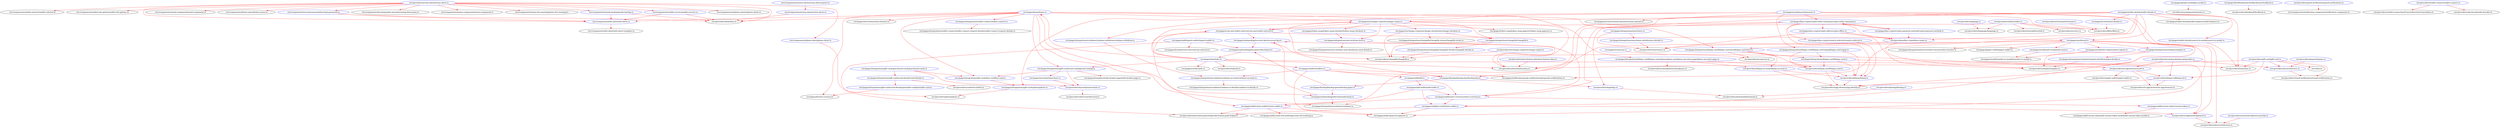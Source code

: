 digraph G {
  "./src/providers/action-sheet/action-sheet.ts" [ color = "blue" ];
  "./src/providers/dom/dom.ts";
  "./src/components/info-sheet/info-sheet.ts" [ color = "blue" ];
  "./src/components/email-component/email-component.ts";
  "./src/components/encrypt-password/encrypt-password.ts" [ color = "blue" ];
  "./src/components/footer-menu/footer-menu.ts";
  "./src/components/incoming-data-menu/incoming-data-menu.ts";
  "./src/components/memo-component/memo-component.ts";
  "./src/components/miner-fee-warning/miner-fee-warning.ts";
  "./src/components/needs-backup/needs-backup.ts" [ color = "blue" ];
  "./src/components/options-sheet/options-sheet.ts";
  "./src/components/phone-sheet/phone-sheet.ts" [ color = "blue" ];
  "./src/components/wallet-receive/wallet-receive.ts" [ color = "blue" ];
  "./src/components/wallet-selector/wallet-selector.ts";
  "./src/components/wallet-tab-options/wallet-tab-options.ts";
  "./src/components/action-sheet/action-sheet.ts" [ color = "blue" ];
  "./src/pages/home/home.ts" [ color = "blue" ];
  "./src/pages/integrations/coinbase/coinbase.ts";
  "./src/pages/integrations/bitpay-card/bitpay-card-intro/bitpay-card-intro.ts" [ color = "blue" ];
  "./src/pages/integrations/gift-cards/buy-card/buy-card.ts" [ color = "blue" ];
  "./src/pages/exchange-crypto/exchange-crypto.ts" [ color = "blue" ];
  "./src/pages/integrations/wallet-connect/wallet-connect.ts" [ color = "blue" ];
  "./src/pipes/format-currency.ts";
  "./src/pages/integrations/bitpay-card/bitpay-card-phases/phase-one/phase-one-intro-page/phase-one-intro-page.ts" [ color = "blue" ];
  "./src/pages/integrations/gift-cards/card-catalog/card-catalog.ts" [ color = "blue" ];
  "./src/pages/onboarding/add-funds/add-funds.ts" [ color = "blue" ];
  "./src/pages/new-feature/new-feature.ts";
  "./src/providers/wallet/wallet.ts" [ color = "blue" ];
  "./src/providers/touchid/touchid.ts";
  "./src/providers/language/language.ts";
  "./src/providers/filter/filter.ts";
  "./src/providers/logs/logs.ts" [ color = "blue" ];
  "./src/providers/zce/zce.ts";
  "./src/pages/add/import-wallet/import-wallet.ts" [ color = "blue" ];
  "./src/providers/derivation-path-helper/derivation-path-helper.ts";
  "./src/pages/onboarding/disclaimer/disclaimer.ts" [ color = "blue" ];
  "./src/pages/includes/coin-selector/coin-selector.ts";
  "./src/pages/add/join-wallet/join-wallet.ts" [ color = "blue" ];
  "./src/providers/clipboard/clipboard.ts" [ color = "blue" ];
  "./src/pages/add/copayers/copayers.ts";
  "./src/pages/add/create-wallet/create-wallet.ts" [ color = "blue" ];
  "./src/pages/add/create-eth-multisig/create-eth-multisig.ts";
  "./src/providers/bitpay-card/bitpay-card.ts" [ color = "blue" ];
  "./src/providers/bitpay/bitpay.ts" [ color = "blue" ];
  "./src/providers/app-identity/app-identity.ts";
  "./src/providers/bitpay-account/bitpay-account.ts" [ color = "blue" ];
  "./src/pages/integrations/bitpay-card/bitpay-card.ts" [ color = "blue" ];
  "./src/providers/time/time.ts";
  "./src/pages/buy-crypto/crypto-order-summary/crypto-order-summary.ts" [ color = "blue" ];
  "./src/pages/add/select-currency/select-currency.ts" [ color = "blue" ];
  "./src/providers/buy-crypto/buy-crypto.ts" [ color = "blue" ];
  "./src/pages/coin-and-wallet-selector/coin-and-wallet-selector.ts" [ color = "blue" ];
  "./src/pages/buy-crypto/country-selector/country-selector.ts" [ color = "blue" ];
  "./src/pages/buy-crypto/crypto-offers/crypto-offers.ts" [ color = "blue" ];
  "./src/pages/buy-crypto/crypto-payment-method/crypto-payment-method.ts" [ color = "blue" ];
  "./src/pages/integrations/bitpay-card/bitpay-card-topup/bitpay-card-topup.ts" [ color = "blue" ];
  "./src/providers/scan/scan.ts";
  "./src/providers/card-phases/card-phases.ts";
  "./src/pages/tabs/tabs.ts" [ color = "blue" ];
  "./src/providers/location/location.ts";
  "./src/providers/tab/tab.ts";
  "./src/pages/cards/cards.ts";
  "./src/pages/wallets/wallets.ts" [ color = "blue" ];
  "./src/pages/send/send.ts" [ color = "blue" ];
  "./src/pages/integrations/simplex/simplex.ts" [ color = "blue" ];
  "./src/pages/integrations/invoice/select-invoice/select-invoice.ts";
  "./src/pages/paper-wallet/paper-wallet.ts";
  "./src/pages/send/select-inputs/select-inputs.ts" [ color = "blue" ];
  "./src/pages/send/multi-send/multi-send.ts" [ color = "blue" ];
  "./src/providers/gift-card/gift-card.ts" [ color = "blue" ];
  "./src/providers/email-notifications/email-notifications.ts";
  "./src/providers/bitpay-id/bitpay-id.ts" [ color = "blue" ];
  "./src/providers/invoice/invoice.ts" [ color = "blue" ];
  "./src/utils.ts";
  "./src/pages/wallet-details/wallet-details.ts" [ color = "blue" ];
  "./src/pages/backup/backup-key/backup-key.ts" [ color = "blue" ];
  "./src/pages/wallets/proposals-notifications/proposals-notifications.ts";
  "./src/pages/tx-details/tx-details.ts" [ color = "blue" ];
  "./src/pages/wallet-details/search-tx-modal/search-tx-modal.ts" [ color = "blue" ];
  "./src/pages/wallet-details/wallet-balance/wallet-balance.ts";
  "./src/providers/changelly/changelly.ts";
  "./src/pages/integrations/changelly/changelly.ts" [ color = "blue" ];
  "./src/pages/integrations/one-inch/one-inch.ts" [ color = "blue" ];
  "./src/pages/exchange-crypto/exchange-checkout/exchange-checkout.ts" [ color = "blue" ];
  "./src/pages/token-swap/token-swap-approve/token-swap-approve.ts";
  "./src/pages/token-swap/token-swap-checkout/token-swap-checkout.ts" [ color = "blue" ];
  "./src/pages/integrations/one-inch/one-inch-details/one-inch-details.ts";
  "./src/providers/new-feature-data/new-feature-data.ts" [ color = "blue" ];
  "./src/pages/add/add.ts" [ color = "blue" ];
  "./src/pages/add-wallet/add-wallet.ts" [ color = "blue" ];
  "./src/providers/app/app.ts" [ color = "blue" ];
  "./src/providers/in-app-browser/in-app-browser.ts";
  "./src/providers/in-app-browser/card.ts" [ color = "blue" ];
  "./src/providers/apple-wallet/apple-wallet.ts";
  "./src/providers/simplex/simplex.ts";
  "./src/providers/wyre/wyre.ts";
  "./src/pages/send/amount/amount.ts" [ color = "blue" ];
  "./src/providers/electron/electron.ts";
  "./src/pages/integrations/gift-cards/phone/phone.ts" [ color = "blue" ];
  "./src/pages/receive/custom-amount/custom-amount.ts";
  "./src/pages/integrations/coinbase/coinbase-withdraw/coinbase-withdraw.ts" [ color = "blue" ];
  "./src/pages/integrations/simplex/simplex-details/simplex-details.ts" [ color = "blue" ];
  "./src/providers/exchange-crypto/exchange-crypto.ts" [ color = "blue" ];
  "./src/pages/integrations/changelly/changelly-details/changelly-details.ts" [ color = "blue" ];
  "./src/pages/integrations/changelly/changelly-terms/changelly-terms.ts";
  "./src/pages/integrations/coinbase/coinbase-account/coinbase-account.ts" [ color = "blue" ];
  "./src/pages/onboarding/recovery-key/recovery-key.ts" [ color = "blue" ];
  "./src/providers/tx-format/tx-format.ts" [ color = "blue" ];
  "./src/pages/backup/backup-game/backup-game.ts" [ color = "blue" ];
  "./src/pages/integrations/wyre/wyre.ts" [ color = "blue" ];
  "./src/pages/integrations/wyre/wyre-details/wyre-details.ts" [ color = "blue" ];
  "./src/pages/add/custom-token/custom-token.ts" [ color = "blue" ];
  "./src/pages/integrations/gift-cards/purchased-cards/purchased-cards.ts" [ color = "blue" ];
  "./src/providers/merchant/merchant.ts" [ color = "blue" ];
  "./src/pages/integrations/gift-cards/card-details/card-details.ts" [ color = "blue" ];
  "./src/pages/merchant/merchant.ts" [ color = "blue" ];
  "./src/pages/templates/wide-header-page/wide-header-page.ts";
  "./src/providers/external-link/external-link.ts" [ color = "blue" ];
  "./src/providers/incoming-data/incoming-data.ts" [ color = "blue" ];
  "./src/providers/paypro/paypro.ts" [ color = "blue" ];
  "./src/pages/integrations/gift-cards/card-details/printable-card/printable-card.ts" [ color = "blue" ];
  "./src/providers/download/download.ts";
  "./src/providers/backup/backup.ts" [ color = "blue" ];
  "./src/pages/scan/scan.ts" [ color = "blue" ];
  "./src/pages/send/transfer-to-modal/transfer-to-modal.ts";
  "./src/pages/integrations/wallet-connect/wallet-connect-request-details/wallet-connect-request-details.ts";
  "./src/pages/pin/pin-modal/pin-modal.ts" [ color = "blue" ];
  "./src/directives/animate/animate.ts";
  "./src/components/action-sheet/action-sheet-parent.ts" [ color = "blue" ];
  "./src/components/info-sheet/info-sheet-template.ts";
  "./src/providers/phone/phone.ts";
  "./src/providers/confetti/confetti.ts";
  "./src/providers/directory/directory.ts";
  "./src/pages/feedback/send-feedback/send-feedback.ts" [ color = "blue" ];
  "./src/providers/feedback/feedback.ts";
  "./src/providers/push-notifications/push-notifications.ts" [ color = "blue" ];
  "./src/components/notification-component/notification-component.ts";
  "./src/providers/wallet-connect/wallet-connect.ts" [ color = "blue" ];
  "./src/providers/wallet-connect/web3-providers/web3-providers.ts";
  "./src/providers/abi-decoder/abi-decoder.ts";
  "./src/pages/add/custom-token/add-custom-token-modal/add-custom-token-modal.ts";
  "./src/pages/integrations/coinbase/coinbase-tx-details/coinbase-tx-details.ts";
  "./src/providers/action-sheet/action-sheet.ts" -> "./src/providers/dom/dom.ts" [ color = "red" ];
  "./src/providers/action-sheet/action-sheet.ts" -> "./src/components/info-sheet/info-sheet.ts" [ color = "red" ];
  "./src/providers/action-sheet/action-sheet.ts" -> "./src/components/email-component/email-component.ts" [ color = "red" ];
  "./src/providers/action-sheet/action-sheet.ts" -> "./src/components/encrypt-password/encrypt-password.ts" [ color = "red" ];
  "./src/providers/action-sheet/action-sheet.ts" -> "./src/components/footer-menu/footer-menu.ts" [ color = "red" ];
  "./src/providers/action-sheet/action-sheet.ts" -> "./src/components/incoming-data-menu/incoming-data-menu.ts" [ color = "red" ];
  "./src/providers/action-sheet/action-sheet.ts" -> "./src/components/memo-component/memo-component.ts" [ color = "red" ];
  "./src/providers/action-sheet/action-sheet.ts" -> "./src/components/miner-fee-warning/miner-fee-warning.ts" [ color = "red" ];
  "./src/providers/action-sheet/action-sheet.ts" -> "./src/components/needs-backup/needs-backup.ts" [ color = "red" ];
  "./src/providers/action-sheet/action-sheet.ts" -> "./src/components/options-sheet/options-sheet.ts" [ color = "red" ];
  "./src/providers/action-sheet/action-sheet.ts" -> "./src/components/phone-sheet/phone-sheet.ts" [ color = "red" ];
  "./src/providers/action-sheet/action-sheet.ts" -> "./src/components/wallet-receive/wallet-receive.ts" [ color = "red" ];
  "./src/providers/action-sheet/action-sheet.ts" -> "./src/components/wallet-selector/wallet-selector.ts" [ color = "red" ];
  "./src/providers/action-sheet/action-sheet.ts" -> "./src/components/wallet-tab-options/wallet-tab-options.ts" [ color = "red" ];
  "./src/components/action-sheet/action-sheet.ts" -> "./src/providers/dom/dom.ts" [ color = "red" ];
  "./src/components/encrypt-password/encrypt-password.ts" -> "./src/providers/dom/dom.ts" [ color = "red" ];
  "./src/components/encrypt-password/encrypt-password.ts" -> "./src/components/info-sheet/info-sheet.ts" [ color = "red" ];
  "./src/components/needs-backup/needs-backup.ts" -> "./src/providers/dom/dom.ts" [ color = "red" ];
  "./src/components/needs-backup/needs-backup.ts" -> "./src/components/info-sheet/info-sheet.ts" [ color = "red" ];
  "./src/components/wallet-receive/wallet-receive.ts" -> "./src/providers/dom/dom.ts" [ color = "red" ];
  "./src/components/wallet-receive/wallet-receive.ts" -> "./src/components/info-sheet/info-sheet.ts" [ color = "red" ];
  "./src/pages/home/home.ts" -> "./src/providers/dom/dom.ts" [ color = "red" ];
  "./src/pages/home/home.ts" -> "./src/components/info-sheet/info-sheet.ts" [ color = "red" ];
  "./src/pages/home/home.ts" -> "./src/pages/integrations/coinbase/coinbase.ts" [ color = "red" ];
  "./src/pages/home/home.ts" -> "./src/pages/integrations/bitpay-card/bitpay-card-intro/bitpay-card-intro.ts" [ color = "red" ];
  "./src/pages/home/home.ts" -> "./src/pages/integrations/gift-cards/buy-card/buy-card.ts" [ color = "red" ];
  "./src/pages/home/home.ts" -> "./src/pages/exchange-crypto/exchange-crypto.ts" [ color = "red" ];
  "./src/pages/home/home.ts" -> "./src/pages/integrations/wallet-connect/wallet-connect.ts" [ color = "red" ];
  "./src/pages/home/home.ts" -> "./src/pipes/format-currency.ts" [ color = "red" ];
  "./src/pages/home/home.ts" -> "./src/pages/integrations/bitpay-card/bitpay-card-phases/phase-one/phase-one-intro-page/phase-one-intro-page.ts" [ color = "red" ];
  "./src/pages/home/home.ts" -> "./src/pages/integrations/gift-cards/card-catalog/card-catalog.ts" [ color = "red" ];
  "./src/pages/home/home.ts" -> "./src/pages/onboarding/add-funds/add-funds.ts" [ color = "red" ];
  "./src/pages/home/home.ts" -> "./src/pages/new-feature/new-feature.ts" [ color = "red" ];
  "./src/providers/wallet/wallet.ts" -> "./src/providers/touchid/touchid.ts" [ color = "red" ];
  "./src/providers/wallet/wallet.ts" -> "./src/providers/language/language.ts" [ color = "red" ];
  "./src/providers/wallet/wallet.ts" -> "./src/providers/filter/filter.ts" [ color = "red" ];
  "./src/providers/wallet/wallet.ts" -> "./src/providers/logs/logs.ts" [ color = "red" ];
  "./src/providers/wallet/wallet.ts" -> "./src/providers/zce/zce.ts" [ color = "red" ];
  "./src/pages/add/import-wallet/import-wallet.ts" -> "./src/providers/derivation-path-helper/derivation-path-helper.ts" [ color = "red" ];
  "./src/pages/add/import-wallet/import-wallet.ts" -> "./src/pages/onboarding/disclaimer/disclaimer.ts" [ color = "red" ];
  "./src/pages/add/import-wallet/import-wallet.ts" -> "./src/pages/includes/coin-selector/coin-selector.ts" [ color = "red" ];
  "./src/pages/add/join-wallet/join-wallet.ts" -> "./src/providers/derivation-path-helper/derivation-path-helper.ts" [ color = "red" ];
  "./src/pages/add/join-wallet/join-wallet.ts" -> "./src/providers/clipboard/clipboard.ts" [ color = "red" ];
  "./src/pages/add/join-wallet/join-wallet.ts" -> "./src/pages/add/copayers/copayers.ts" [ color = "red" ];
  "./src/pages/add/create-wallet/create-wallet.ts" -> "./src/providers/derivation-path-helper/derivation-path-helper.ts" [ color = "red" ];
  "./src/pages/add/create-wallet/create-wallet.ts" -> "./src/pages/add/copayers/copayers.ts" [ color = "red" ];
  "./src/pages/add/create-wallet/create-wallet.ts" -> "./src/pages/add/create-eth-multisig/create-eth-multisig.ts" [ color = "red" ];
  "./src/providers/bitpay-card/bitpay-card.ts" -> "./src/providers/bitpay/bitpay.ts" [ color = "red" ];
  "./src/providers/bitpay-card/bitpay-card.ts" -> "./src/providers/app-identity/app-identity.ts" [ color = "red" ];
  "./src/providers/bitpay-account/bitpay-account.ts" -> "./src/providers/bitpay/bitpay.ts" [ color = "red" ];
  "./src/providers/bitpay-account/bitpay-account.ts" -> "./src/providers/app-identity/app-identity.ts" [ color = "red" ];
  "./src/pages/integrations/bitpay-card/bitpay-card.ts" -> "./src/providers/bitpay/bitpay.ts" [ color = "red" ];
  "./src/pages/integrations/bitpay-card/bitpay-card.ts" -> "./src/providers/bitpay-card/bitpay-card.ts" [ color = "red" ];
  "./src/pages/integrations/bitpay-card/bitpay-card.ts" -> "./src/providers/time/time.ts" [ color = "red" ];
  "./src/pages/buy-crypto/crypto-order-summary/crypto-order-summary.ts" -> "./src/providers/bitpay/bitpay.ts" [ color = "red" ];
  "./src/pages/buy-crypto/crypto-order-summary/crypto-order-summary.ts" -> "./src/pages/add/select-currency/select-currency.ts" [ color = "red" ];
  "./src/pages/buy-crypto/crypto-order-summary/crypto-order-summary.ts" -> "./src/providers/buy-crypto/buy-crypto.ts" [ color = "red" ];
  "./src/pages/buy-crypto/crypto-order-summary/crypto-order-summary.ts" -> "./src/pages/coin-and-wallet-selector/coin-and-wallet-selector.ts" [ color = "red" ];
  "./src/pages/buy-crypto/crypto-order-summary/crypto-order-summary.ts" -> "./src/pages/buy-crypto/country-selector/country-selector.ts" [ color = "red" ];
  "./src/pages/buy-crypto/crypto-order-summary/crypto-order-summary.ts" -> "./src/pages/buy-crypto/crypto-offers/crypto-offers.ts" [ color = "red" ];
  "./src/pages/buy-crypto/crypto-order-summary/crypto-order-summary.ts" -> "./src/pages/buy-crypto/crypto-payment-method/crypto-payment-method.ts" [ color = "red" ];
  "./src/pages/buy-crypto/country-selector/country-selector.ts" -> "./src/providers/bitpay/bitpay.ts" [ color = "red" ];
  "./src/pages/integrations/bitpay-card/bitpay-card-topup/bitpay-card-topup.ts" -> "./src/providers/bitpay/bitpay.ts" [ color = "red" ];
  "./src/pages/integrations/bitpay-card/bitpay-card-topup/bitpay-card-topup.ts" -> "./src/providers/bitpay-card/bitpay-card.ts" [ color = "red" ];
  "./src/pages/integrations/bitpay-card/bitpay-card-topup/bitpay-card-topup.ts" -> "./src/pages/integrations/bitpay-card/bitpay-card.ts" [ color = "red" ];
  "./src/pages/integrations/bitpay-card/bitpay-card-intro/bitpay-card-intro.ts" -> "./src/providers/bitpay-card/bitpay-card.ts" [ color = "red" ];
  "./src/pages/integrations/bitpay-card/bitpay-card-intro/bitpay-card-intro.ts" -> "./src/providers/bitpay-account/bitpay-account.ts" [ color = "red" ];
  "./src/pages/integrations/bitpay-card/bitpay-card-intro/bitpay-card-intro.ts" -> "./src/providers/scan/scan.ts" [ color = "red" ];
  "./src/pages/integrations/bitpay-card/bitpay-card-intro/bitpay-card-intro.ts" -> "./src/pages/integrations/bitpay-card/bitpay-card.ts" [ color = "red" ];
  "./src/pages/integrations/bitpay-card/bitpay-card-phases/phase-one/phase-one-intro-page/phase-one-intro-page.ts" -> "./src/providers/bitpay-card/bitpay-card.ts" [ color = "red" ];
  "./src/pages/integrations/bitpay-card/bitpay-card-phases/phase-one/phase-one-intro-page/phase-one-intro-page.ts" -> "./src/providers/bitpay-account/bitpay-account.ts" [ color = "red" ];
  "./src/pages/integrations/bitpay-card/bitpay-card-phases/phase-one/phase-one-intro-page/phase-one-intro-page.ts" -> "./src/providers/card-phases/card-phases.ts" [ color = "red" ];
  "./src/pages/tabs/tabs.ts" -> "./src/providers/clipboard/clipboard.ts" [ color = "red" ];
  "./src/pages/tabs/tabs.ts" -> "./src/providers/location/location.ts" [ color = "red" ];
  "./src/pages/tabs/tabs.ts" -> "./src/pages/exchange-crypto/exchange-crypto.ts" [ color = "red" ];
  "./src/pages/tabs/tabs.ts" -> "./src/pages/coin-and-wallet-selector/coin-and-wallet-selector.ts" [ color = "red" ];
  "./src/pages/tabs/tabs.ts" -> "./src/pages/integrations/gift-cards/card-catalog/card-catalog.ts" [ color = "red" ];
  "./src/pages/tabs/tabs.ts" -> "./src/providers/tab/tab.ts" [ color = "red" ];
  "./src/pages/tabs/tabs.ts" -> "./src/pages/cards/cards.ts" [ color = "red" ];
  "./src/pages/tabs/tabs.ts" -> "./src/pages/home/home.ts" [ color = "red" ];
  "./src/pages/tabs/tabs.ts" -> "./src/pages/wallets/wallets.ts" [ color = "red" ];
  "./src/pages/send/send.ts" -> "./src/providers/clipboard/clipboard.ts" [ color = "red" ];
  "./src/pages/send/send.ts" -> "./src/pages/add/copayers/copayers.ts" [ color = "red" ];
  "./src/pages/send/send.ts" -> "./src/pages/integrations/coinbase/coinbase.ts" [ color = "red" ];
  "./src/pages/send/send.ts" -> "./src/pages/add/join-wallet/join-wallet.ts" [ color = "red" ];
  "./src/pages/send/send.ts" -> "./src/pages/integrations/bitpay-card/bitpay-card-intro/bitpay-card-intro.ts" [ color = "red" ];
  "./src/pages/send/send.ts" -> "./src/pages/integrations/simplex/simplex.ts" [ color = "red" ];
  "./src/pages/send/send.ts" -> "./src/pages/integrations/invoice/select-invoice/select-invoice.ts" [ color = "red" ];
  "./src/pages/send/send.ts" -> "./src/pages/paper-wallet/paper-wallet.ts" [ color = "red" ];
  "./src/pages/send/send.ts" -> "./src/pages/send/select-inputs/select-inputs.ts" [ color = "red" ];
  "./src/pages/send/send.ts" -> "./src/pages/send/multi-send/multi-send.ts" [ color = "red" ];
  "./src/providers/gift-card/gift-card.ts" -> "./src/providers/location/location.ts" [ color = "red" ];
  "./src/providers/gift-card/gift-card.ts" -> "./src/providers/time/time.ts" [ color = "red" ];
  "./src/providers/gift-card/gift-card.ts" -> "./src/providers/email-notifications/email-notifications.ts" [ color = "red" ];
  "./src/providers/gift-card/gift-card.ts" -> "./src/providers/bitpay-id/bitpay-id.ts" [ color = "red" ];
  "./src/providers/gift-card/gift-card.ts" -> "./src/providers/invoice/invoice.ts" [ color = "red" ];
  "./src/providers/gift-card/gift-card.ts" -> "./src/utils.ts" [ color = "red" ];
  "./src/pages/wallet-details/wallet-details.ts" -> "./src/providers/location/location.ts" [ color = "red" ];
  "./src/pages/wallet-details/wallet-details.ts" -> "./src/providers/time/time.ts" [ color = "red" ];
  "./src/pages/wallet-details/wallet-details.ts" -> "./src/providers/buy-crypto/buy-crypto.ts" [ color = "red" ];
  "./src/pages/wallet-details/wallet-details.ts" -> "./src/pages/backup/backup-key/backup-key.ts" [ color = "red" ];
  "./src/pages/wallet-details/wallet-details.ts" -> "./src/pages/exchange-crypto/exchange-crypto.ts" [ color = "red" ];
  "./src/pages/wallet-details/wallet-details.ts" -> "./src/pages/send/send.ts" [ color = "red" ];
  "./src/pages/wallet-details/wallet-details.ts" -> "./src/pages/wallets/proposals-notifications/proposals-notifications.ts" [ color = "red" ];
  "./src/pages/wallet-details/wallet-details.ts" -> "./src/pages/tx-details/tx-details.ts" [ color = "red" ];
  "./src/pages/wallet-details/wallet-details.ts" -> "./src/pages/wallet-details/search-tx-modal/search-tx-modal.ts" [ color = "red" ];
  "./src/pages/wallet-details/wallet-details.ts" -> "./src/pages/wallet-details/wallet-balance/wallet-balance.ts" [ color = "red" ];
  "./src/pages/exchange-crypto/exchange-crypto.ts" -> "./src/providers/location/location.ts" [ color = "red" ];
  "./src/pages/exchange-crypto/exchange-crypto.ts" -> "./src/providers/changelly/changelly.ts" [ color = "red" ];
  "./src/pages/exchange-crypto/exchange-crypto.ts" -> "./src/pages/coin-and-wallet-selector/coin-and-wallet-selector.ts" [ color = "red" ];
  "./src/pages/exchange-crypto/exchange-crypto.ts" -> "./src/pages/integrations/changelly/changelly.ts" [ color = "red" ];
  "./src/pages/exchange-crypto/exchange-crypto.ts" -> "./src/pages/integrations/one-inch/one-inch.ts" [ color = "red" ];
  "./src/pages/exchange-crypto/exchange-crypto.ts" -> "./src/pages/exchange-crypto/exchange-checkout/exchange-checkout.ts" [ color = "red" ];
  "./src/pages/exchange-crypto/exchange-crypto.ts" -> "./src/pages/token-swap/token-swap-approve/token-swap-approve.ts" [ color = "red" ];
  "./src/pages/exchange-crypto/exchange-crypto.ts" -> "./src/pages/token-swap/token-swap-checkout/token-swap-checkout.ts" [ color = "red" ];
  "./src/pages/integrations/one-inch/one-inch.ts" -> "./src/providers/location/location.ts" [ color = "red" ];
  "./src/pages/integrations/one-inch/one-inch.ts" -> "./src/pages/integrations/one-inch/one-inch-details/one-inch-details.ts" [ color = "red" ];
  "./src/providers/new-feature-data/new-feature-data.ts" -> "./src/providers/location/location.ts" [ color = "red" ];
  "./src/pages/wallet-details/search-tx-modal/search-tx-modal.ts" -> "./src/providers/time/time.ts" [ color = "red" ];
  "./src/pages/add/add.ts" -> "./src/pages/add/select-currency/select-currency.ts" [ color = "red" ];
  "./src/pages/add/add.ts" -> "./src/pages/add-wallet/add-wallet.ts" [ color = "red" ];
  "./src/pages/add-wallet/add-wallet.ts" -> "./src/pages/add/select-currency/select-currency.ts" [ color = "red" ];
  "./src/pages/add-wallet/add-wallet.ts" -> "./src/pages/add/join-wallet/join-wallet.ts" [ color = "red" ];
  "./src/pages/add-wallet/add-wallet.ts" -> "./src/pages/add/create-wallet/create-wallet.ts" [ color = "red" ];
  "./src/providers/app/app.ts" -> "./src/providers/language/language.ts" [ color = "red" ];
  "./src/providers/bitpay/bitpay.ts" -> "./src/providers/app-identity/app-identity.ts" [ color = "red" ];
  "./src/providers/bitpay-id/bitpay-id.ts" -> "./src/providers/app-identity/app-identity.ts" [ color = "red" ];
  "./src/providers/bitpay-id/bitpay-id.ts" -> "./src/providers/in-app-browser/in-app-browser.ts" [ color = "red" ];
  "./src/providers/in-app-browser/card.ts" -> "./src/providers/app-identity/app-identity.ts" [ color = "red" ];
  "./src/providers/in-app-browser/card.ts" -> "./src/providers/bitpay-id/bitpay-id.ts" [ color = "red" ];
  "./src/providers/in-app-browser/card.ts" -> "./src/providers/in-app-browser/in-app-browser.ts" [ color = "red" ];
  "./src/providers/in-app-browser/card.ts" -> "./src/providers/apple-wallet/apple-wallet.ts" [ color = "red" ];
  "./src/pages/buy-crypto/crypto-offers/crypto-offers.ts" -> "./src/providers/buy-crypto/buy-crypto.ts" [ color = "red" ];
  "./src/pages/buy-crypto/crypto-offers/crypto-offers.ts" -> "./src/providers/simplex/simplex.ts" [ color = "red" ];
  "./src/pages/buy-crypto/crypto-offers/crypto-offers.ts" -> "./src/providers/wyre/wyre.ts" [ color = "red" ];
  "./src/pages/buy-crypto/crypto-payment-method/crypto-payment-method.ts" -> "./src/providers/buy-crypto/buy-crypto.ts" [ color = "red" ];
  "./src/pages/buy-crypto/crypto-payment-method/crypto-payment-method.ts" -> "./src/pages/buy-crypto/crypto-order-summary/crypto-order-summary.ts" [ color = "red" ];
  "./src/pages/send/amount/amount.ts" -> "./src/providers/simplex/simplex.ts" [ color = "red" ];
  "./src/pages/send/amount/amount.ts" -> "./src/providers/filter/filter.ts" [ color = "red" ];
  "./src/pages/send/amount/amount.ts" -> "./src/providers/electron/electron.ts" [ color = "red" ];
  "./src/pages/send/amount/amount.ts" -> "./src/pages/buy-crypto/crypto-order-summary/crypto-order-summary.ts" [ color = "red" ];
  "./src/pages/send/amount/amount.ts" -> "./src/pages/integrations/gift-cards/phone/phone.ts" [ color = "red" ];
  "./src/pages/send/amount/amount.ts" -> "./src/pages/integrations/bitpay-card/bitpay-card-topup/bitpay-card-topup.ts" [ color = "red" ];
  "./src/pages/send/amount/amount.ts" -> "./src/pages/receive/custom-amount/custom-amount.ts" [ color = "red" ];
  "./src/pages/send/amount/amount.ts" -> "./src/pages/integrations/coinbase/coinbase-withdraw/coinbase-withdraw.ts" [ color = "red" ];
  "./src/providers/buy-crypto/buy-crypto.ts" -> "./src/providers/simplex/simplex.ts" [ color = "red" ];
  "./src/providers/buy-crypto/buy-crypto.ts" -> "./src/providers/wyre/wyre.ts" [ color = "red" ];
  "./src/pages/integrations/simplex/simplex.ts" -> "./src/providers/simplex/simplex.ts" [ color = "red" ];
  "./src/pages/integrations/simplex/simplex.ts" -> "./src/pages/integrations/simplex/simplex-details/simplex-details.ts" [ color = "red" ];
  "./src/pages/integrations/simplex/simplex-details/simplex-details.ts" -> "./src/providers/simplex/simplex.ts" [ color = "red" ];
  "./src/providers/exchange-crypto/exchange-crypto.ts" -> "./src/providers/changelly/changelly.ts" [ color = "red" ];
  "./src/pages/integrations/changelly/changelly.ts" -> "./src/providers/changelly/changelly.ts" [ color = "red" ];
  "./src/pages/integrations/changelly/changelly.ts" -> "./src/pages/integrations/changelly/changelly-details/changelly-details.ts" [ color = "red" ];
  "./src/pages/exchange-crypto/exchange-checkout/exchange-checkout.ts" -> "./src/providers/changelly/changelly.ts" [ color = "red" ];
  "./src/pages/exchange-crypto/exchange-checkout/exchange-checkout.ts" -> "./src/pages/integrations/changelly/changelly.ts" [ color = "red" ];
  "./src/pages/exchange-crypto/exchange-checkout/exchange-checkout.ts" -> "./src/pages/integrations/changelly/changelly-terms/changelly-terms.ts" [ color = "red" ];
  "./src/pages/integrations/changelly/changelly-details/changelly-details.ts" -> "./src/providers/changelly/changelly.ts" [ color = "red" ];
  "./src/pages/wallets/wallets.ts" -> "./src/pages/add/copayers/copayers.ts" [ color = "red" ];
  "./src/pages/wallets/wallets.ts" -> "./src/pages/backup/backup-key/backup-key.ts" [ color = "red" ];
  "./src/pages/wallets/wallets.ts" -> "./src/pages/integrations/coinbase/coinbase-account/coinbase-account.ts" [ color = "red" ];
  "./src/pages/wallets/wallets.ts" -> "./src/pages/add/add.ts" [ color = "red" ];
  "./src/pages/wallets/wallets.ts" -> "./src/pages/wallets/proposals-notifications/proposals-notifications.ts" [ color = "red" ];
  "./src/pages/onboarding/add-funds/add-funds.ts" -> "./src/pages/integrations/coinbase/coinbase.ts" [ color = "red" ];
  "./src/pages/onboarding/add-funds/add-funds.ts" -> "./src/pages/onboarding/recovery-key/recovery-key.ts" [ color = "red" ];
  "./src/providers/tx-format/tx-format.ts" -> "./src/providers/filter/filter.ts" [ color = "red" ];
  "./src/pages/tx-details/tx-details.ts" -> "./src/providers/filter/filter.ts" [ color = "red" ];
  "./src/pages/backup/backup-key/backup-key.ts" -> "./src/providers/logs/logs.ts" [ color = "red" ];
  "./src/pages/backup/backup-key/backup-key.ts" -> "./src/pages/backup/backup-game/backup-game.ts" [ color = "red" ];
  "./src/pages/integrations/wyre/wyre.ts" -> "./src/providers/wyre/wyre.ts" [ color = "red" ];
  "./src/pages/integrations/wyre/wyre.ts" -> "./src/pages/integrations/wyre/wyre-details/wyre-details.ts" [ color = "red" ];
  "./src/pages/integrations/wyre/wyre-details/wyre-details.ts" -> "./src/providers/wyre/wyre.ts" [ color = "red" ];
  "./src/providers/invoice/invoice.ts" -> "./src/providers/email-notifications/email-notifications.ts" [ color = "red" ];
  "./src/pages/onboarding/recovery-key/recovery-key.ts" -> "./src/pages/backup/backup-key/backup-key.ts" [ color = "red" ];
  "./src/pages/onboarding/recovery-key/recovery-key.ts" -> "./src/pages/onboarding/disclaimer/disclaimer.ts" [ color = "red" ];
  "./src/pages/backup/backup-game/backup-game.ts" -> "./src/pages/onboarding/disclaimer/disclaimer.ts" [ color = "red" ];
  "./src/pages/backup/backup-game/backup-game.ts" -> "./src/pages/onboarding/add-funds/add-funds.ts" [ color = "red" ];
  "./src/pages/add/select-currency/select-currency.ts" -> "./src/pages/add/join-wallet/join-wallet.ts" [ color = "red" ];
  "./src/pages/add/select-currency/select-currency.ts" -> "./src/pages/add/create-wallet/create-wallet.ts" [ color = "red" ];
  "./src/pages/add/select-currency/select-currency.ts" -> "./src/pages/onboarding/recovery-key/recovery-key.ts" [ color = "red" ];
  "./src/pages/add/select-currency/select-currency.ts" -> "./src/pages/add/custom-token/custom-token.ts" [ color = "red" ];
  "./src/pages/integrations/gift-cards/purchased-cards/purchased-cards.ts" -> "./src/pages/integrations/gift-cards/buy-card/buy-card.ts" [ color = "red" ];
  "./src/pages/integrations/gift-cards/purchased-cards/purchased-cards.ts" -> "./src/providers/merchant/merchant.ts" [ color = "red" ];
  "./src/pages/integrations/gift-cards/purchased-cards/purchased-cards.ts" -> "./src/pages/integrations/gift-cards/card-details/card-details.ts" [ color = "red" ];
  "./src/pages/integrations/gift-cards/card-catalog/card-catalog.ts" -> "./src/pages/integrations/gift-cards/buy-card/buy-card.ts" [ color = "red" ];
  "./src/pages/integrations/gift-cards/card-catalog/card-catalog.ts" -> "./src/providers/merchant/merchant.ts" [ color = "red" ];
  "./src/pages/integrations/gift-cards/card-catalog/card-catalog.ts" -> "./src/pages/merchant/merchant.ts" [ color = "red" ];
  "./src/pages/integrations/gift-cards/card-catalog/card-catalog.ts" -> "./src/pages/templates/wide-header-page/wide-header-page.ts" [ color = "red" ];
  "./src/providers/external-link/external-link.ts" -> "./src/providers/electron/electron.ts" [ color = "red" ];
  "./src/providers/clipboard/clipboard.ts" -> "./src/providers/electron/electron.ts" [ color = "red" ];
  "./src/providers/incoming-data/incoming-data.ts" -> "./src/providers/bitpay-id/bitpay-id.ts" [ color = "red" ];
  "./src/providers/incoming-data/incoming-data.ts" -> "./src/providers/in-app-browser/card.ts" [ color = "red" ];
  "./src/providers/incoming-data/incoming-data.ts" -> "./src/providers/invoice/invoice.ts" [ color = "red" ];
  "./src/pages/onboarding/disclaimer/disclaimer.ts" -> "./src/providers/in-app-browser/card.ts" [ color = "red" ];
  "./src/pages/onboarding/disclaimer/disclaimer.ts" -> "./src/pages/tabs/tabs.ts" [ color = "red" ];
  "./src/providers/paypro/paypro.ts" -> "./src/providers/invoice/invoice.ts" [ color = "red" ];
  "./src/pages/merchant/merchant.ts" -> "./src/providers/merchant/merchant.ts" [ color = "red" ];
  "./src/pages/coin-and-wallet-selector/coin-and-wallet-selector.ts" -> "./src/pages/add/create-wallet/create-wallet.ts" [ color = "red" ];
  "./src/pages/coin-and-wallet-selector/coin-and-wallet-selector.ts" -> "./src/pages/onboarding/recovery-key/recovery-key.ts" [ color = "red" ];
  "./src/pages/coin-and-wallet-selector/coin-and-wallet-selector.ts" -> "./src/pages/send/send.ts" [ color = "red" ];
  "./src/pages/integrations/coinbase/coinbase-withdraw/coinbase-withdraw.ts" -> "./src/pages/integrations/coinbase/coinbase-account/coinbase-account.ts" [ color = "red" ];
  "./src/pages/integrations/gift-cards/card-details/printable-card/printable-card.ts" -> "./src/pipes/format-currency.ts" [ color = "red" ];
  "./src/pages/token-swap/token-swap-checkout/token-swap-checkout.ts" -> "./src/pages/integrations/one-inch/one-inch.ts" [ color = "red" ];
  "./src/providers/logs/logs.ts" -> "./src/providers/download/download.ts" [ color = "red" ];
  "./src/providers/backup/backup.ts" -> "./src/providers/download/download.ts" [ color = "red" ];
  "./src/pages/scan/scan.ts" -> "./src/providers/scan/scan.ts" [ color = "red" ];
  "./src/pages/integrations/gift-cards/buy-card/buy-card.ts" -> "./src/pages/integrations/gift-cards/phone/phone.ts" [ color = "red" ];
  "./src/pages/send/select-inputs/select-inputs.ts" -> "./src/pages/send/transfer-to-modal/transfer-to-modal.ts" [ color = "red" ];
  "./src/pages/send/multi-send/multi-send.ts" -> "./src/pages/send/transfer-to-modal/transfer-to-modal.ts" [ color = "red" ];
  "./src/pages/integrations/wallet-connect/wallet-connect.ts" -> "./src/pages/integrations/wallet-connect/wallet-connect-request-details/wallet-connect-request-details.ts" [ color = "red" ];
  "./src/pages/pin/pin-modal/pin-modal.ts" -> "./src/directives/animate/animate.ts" [ color = "red" ];
  "./src/components/action-sheet/action-sheet-parent.ts" -> "./src/components/action-sheet/action-sheet.ts" [ color = "red" ];
  "./src/components/info-sheet/info-sheet.ts" -> "./src/components/info-sheet/info-sheet-template.ts" [ color = "red" ];
  "./src/pages/integrations/gift-cards/phone/phone.ts" -> "./src/providers/phone/phone.ts" [ color = "red" ];
  "./src/components/phone-sheet/phone-sheet.ts" -> "./src/providers/phone/phone.ts" [ color = "red" ];
  "./src/pages/integrations/gift-cards/card-details/card-details.ts" -> "./src/providers/confetti/confetti.ts" [ color = "red" ];
  "./src/pages/integrations/gift-cards/card-details/card-details.ts" -> "./src/pages/integrations/gift-cards/card-details/printable-card/printable-card.ts" [ color = "red" ];
  "./src/providers/merchant/merchant.ts" -> "./src/providers/directory/directory.ts" [ color = "red" ];
  "./src/pages/feedback/send-feedback/send-feedback.ts" -> "./src/providers/feedback/feedback.ts" [ color = "red" ];
  "./src/providers/push-notifications/push-notifications.ts" -> "./src/components/notification-component/notification-component.ts" [ color = "red" ];
  "./src/providers/wallet-connect/wallet-connect.ts" -> "./src/providers/wallet-connect/web3-providers/web3-providers.ts" [ color = "red" ];
  "./src/providers/wallet-connect/wallet-connect.ts" -> "./src/providers/abi-decoder/abi-decoder.ts" [ color = "red" ];
  "./src/pages/add/custom-token/custom-token.ts" -> "./src/pages/add/custom-token/add-custom-token-modal/add-custom-token-modal.ts" [ color = "red" ];
  "./src/pages/integrations/coinbase/coinbase-account/coinbase-account.ts" -> "./src/pages/integrations/coinbase/coinbase-tx-details/coinbase-tx-details.ts" [ color = "red" ];
}
